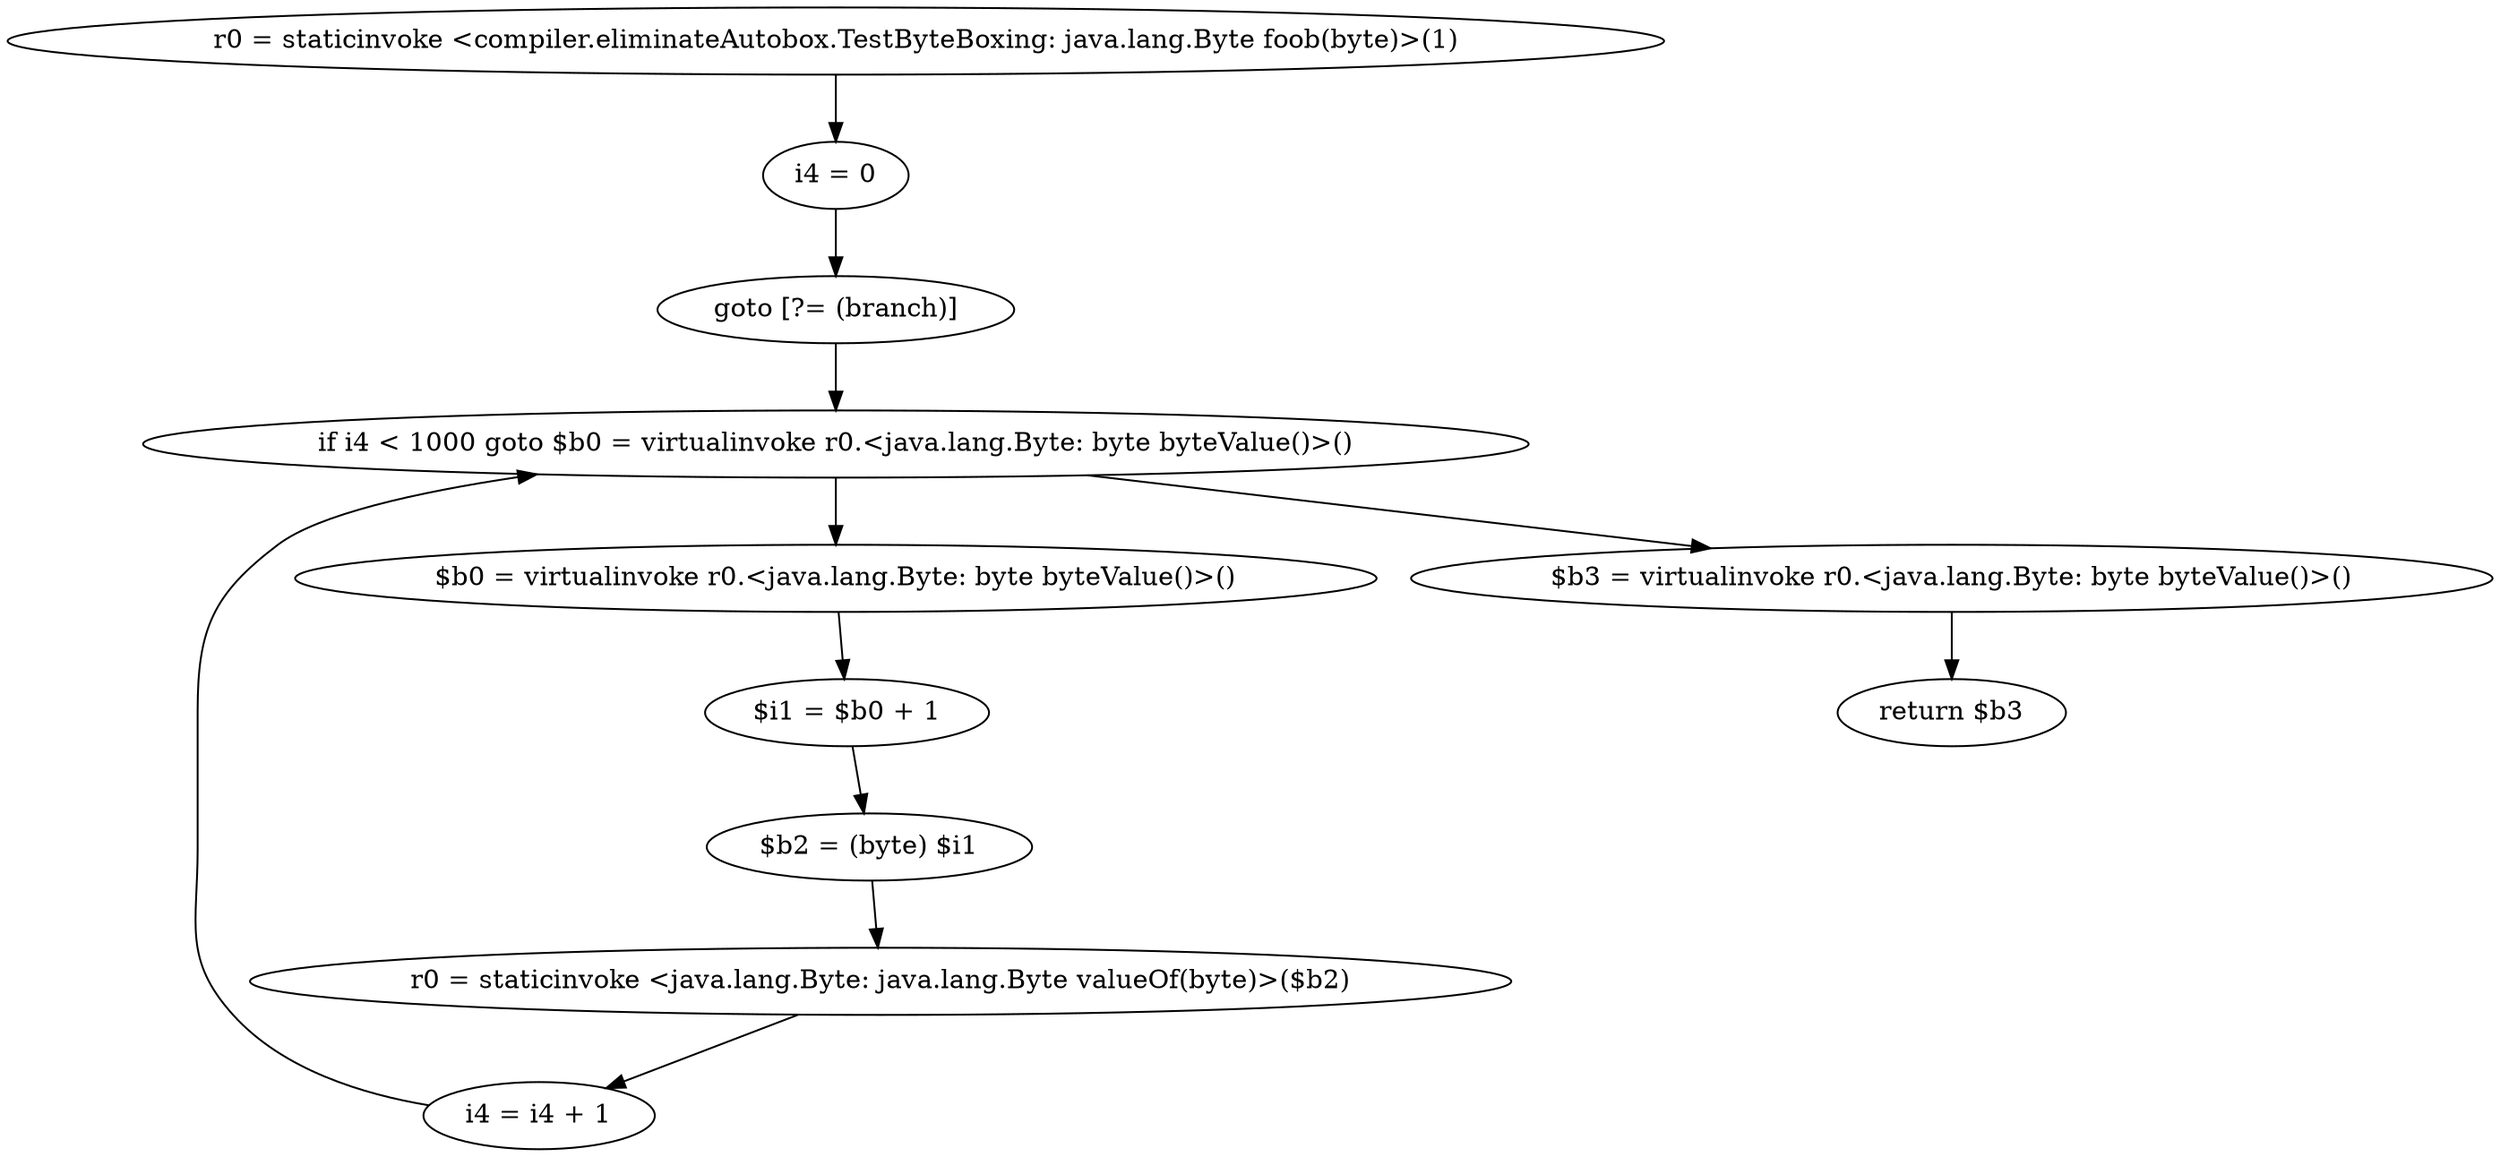digraph "unitGraph" {
    "r0 = staticinvoke <compiler.eliminateAutobox.TestByteBoxing: java.lang.Byte foob(byte)>(1)"
    "i4 = 0"
    "goto [?= (branch)]"
    "$b0 = virtualinvoke r0.<java.lang.Byte: byte byteValue()>()"
    "$i1 = $b0 + 1"
    "$b2 = (byte) $i1"
    "r0 = staticinvoke <java.lang.Byte: java.lang.Byte valueOf(byte)>($b2)"
    "i4 = i4 + 1"
    "if i4 < 1000 goto $b0 = virtualinvoke r0.<java.lang.Byte: byte byteValue()>()"
    "$b3 = virtualinvoke r0.<java.lang.Byte: byte byteValue()>()"
    "return $b3"
    "r0 = staticinvoke <compiler.eliminateAutobox.TestByteBoxing: java.lang.Byte foob(byte)>(1)"->"i4 = 0";
    "i4 = 0"->"goto [?= (branch)]";
    "goto [?= (branch)]"->"if i4 < 1000 goto $b0 = virtualinvoke r0.<java.lang.Byte: byte byteValue()>()";
    "$b0 = virtualinvoke r0.<java.lang.Byte: byte byteValue()>()"->"$i1 = $b0 + 1";
    "$i1 = $b0 + 1"->"$b2 = (byte) $i1";
    "$b2 = (byte) $i1"->"r0 = staticinvoke <java.lang.Byte: java.lang.Byte valueOf(byte)>($b2)";
    "r0 = staticinvoke <java.lang.Byte: java.lang.Byte valueOf(byte)>($b2)"->"i4 = i4 + 1";
    "i4 = i4 + 1"->"if i4 < 1000 goto $b0 = virtualinvoke r0.<java.lang.Byte: byte byteValue()>()";
    "if i4 < 1000 goto $b0 = virtualinvoke r0.<java.lang.Byte: byte byteValue()>()"->"$b3 = virtualinvoke r0.<java.lang.Byte: byte byteValue()>()";
    "if i4 < 1000 goto $b0 = virtualinvoke r0.<java.lang.Byte: byte byteValue()>()"->"$b0 = virtualinvoke r0.<java.lang.Byte: byte byteValue()>()";
    "$b3 = virtualinvoke r0.<java.lang.Byte: byte byteValue()>()"->"return $b3";
}
